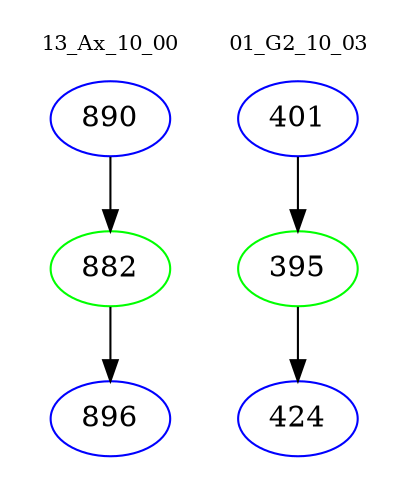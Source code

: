 digraph{
subgraph cluster_0 {
color = white
label = "13_Ax_10_00";
fontsize=10;
T0_890 [label="890", color="blue"]
T0_890 -> T0_882 [color="black"]
T0_882 [label="882", color="green"]
T0_882 -> T0_896 [color="black"]
T0_896 [label="896", color="blue"]
}
subgraph cluster_1 {
color = white
label = "01_G2_10_03";
fontsize=10;
T1_401 [label="401", color="blue"]
T1_401 -> T1_395 [color="black"]
T1_395 [label="395", color="green"]
T1_395 -> T1_424 [color="black"]
T1_424 [label="424", color="blue"]
}
}

